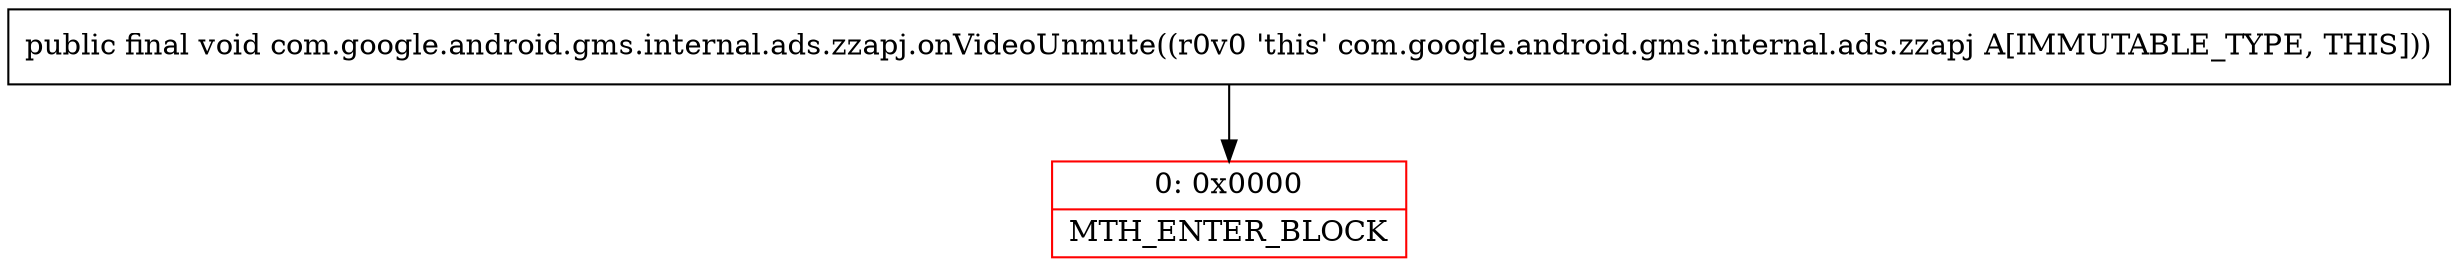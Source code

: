 digraph "CFG forcom.google.android.gms.internal.ads.zzapj.onVideoUnmute()V" {
subgraph cluster_Region_526585604 {
label = "R(0)";
node [shape=record,color=blue];
}
Node_0 [shape=record,color=red,label="{0\:\ 0x0000|MTH_ENTER_BLOCK\l}"];
MethodNode[shape=record,label="{public final void com.google.android.gms.internal.ads.zzapj.onVideoUnmute((r0v0 'this' com.google.android.gms.internal.ads.zzapj A[IMMUTABLE_TYPE, THIS])) }"];
MethodNode -> Node_0;
}

